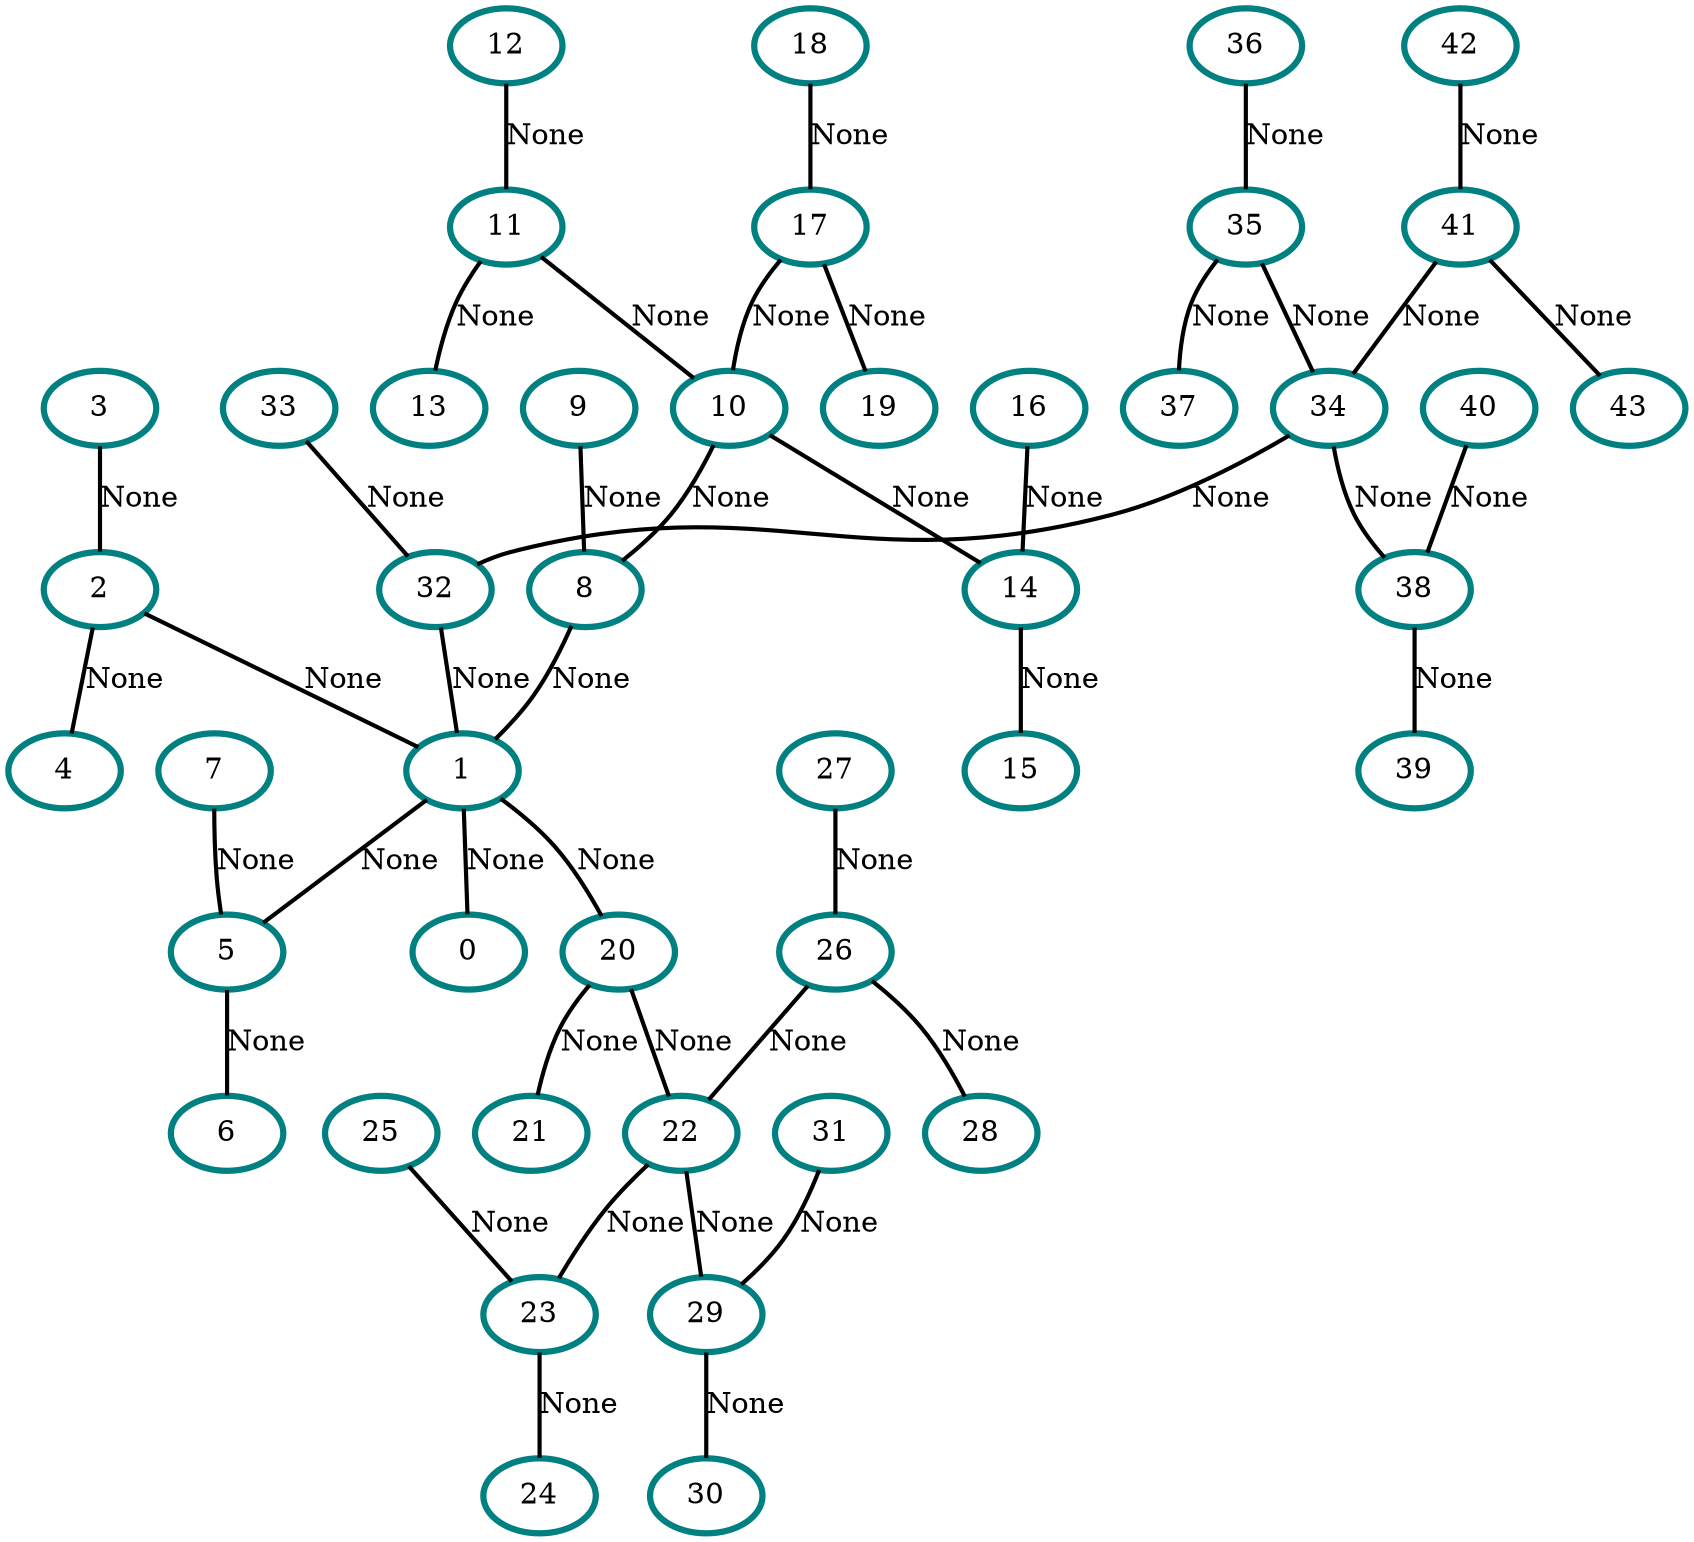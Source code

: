 graph G {
    0 [penwidth=3,label="0",color="teal"]
    1 [penwidth=3,label="1",color="teal"]
    2 [penwidth=3,label="2",color="teal"]
    3 [penwidth=3,label="3",color="teal"]
    4 [penwidth=3,label="4",color="teal"]
    5 [penwidth=3,label="5",color="teal"]
    6 [penwidth=3,label="6",color="teal"]
    7 [penwidth=3,label="7",color="teal"]
    8 [penwidth=3,label="8",color="teal"]
    9 [penwidth=3,label="9",color="teal"]
    10 [penwidth=3,label="10",color="teal"]
    11 [penwidth=3,label="11",color="teal"]
    12 [penwidth=3,label="12",color="teal"]
    13 [penwidth=3,label="13",color="teal"]
    14 [penwidth=3,label="14",color="teal"]
    15 [penwidth=3,label="15",color="teal"]
    16 [penwidth=3,label="16",color="teal"]
    17 [penwidth=3,label="17",color="teal"]
    18 [penwidth=3,label="18",color="teal"]
    19 [penwidth=3,label="19",color="teal"]
    20 [penwidth=3,label="20",color="teal"]
    21 [penwidth=3,label="21",color="teal"]
    22 [penwidth=3,label="22",color="teal"]
    23 [penwidth=3,label="23",color="teal"]
    24 [penwidth=3,label="24",color="teal"]
    25 [penwidth=3,label="25",color="teal"]
    26 [penwidth=3,label="26",color="teal"]
    27 [penwidth=3,label="27",color="teal"]
    28 [penwidth=3,label="28",color="teal"]
    29 [penwidth=3,label="29",color="teal"]
    30 [penwidth=3,label="30",color="teal"]
    31 [penwidth=3,label="31",color="teal"]
    32 [penwidth=3,label="32",color="teal"]
    33 [penwidth=3,label="33",color="teal"]
    34 [penwidth=3,label="34",color="teal"]
    35 [penwidth=3,label="35",color="teal"]
    36 [penwidth=3,label="36",color="teal"]
    37 [penwidth=3,label="37",color="teal"]
    38 [penwidth=3,label="38",color="teal"]
    39 [penwidth=3,label="39",color="teal"]
    40 [penwidth=3,label="40",color="teal"]
    41 [penwidth=3,label="41",color="teal"]
    42 [penwidth=3,label="42",color="teal"]
    43 [penwidth=3,label="43",color="teal"]

    1--0 [penwidth=2,label="None"]
    2--1 [penwidth=2,label="None"]
    3--2 [penwidth=2,label="None"]
    2--4 [penwidth=2,label="None"]
    1--5 [penwidth=2,label="None"]
    5--6 [penwidth=2,label="None"]
    7--5 [penwidth=2,label="None"]
    8--1 [penwidth=2,label="None"]
    9--8 [penwidth=2,label="None"]
    10--8 [penwidth=2,label="None"]
    11--10 [penwidth=2,label="None"]
    12--11 [penwidth=2,label="None"]
    11--13 [penwidth=2,label="None"]
    10--14 [penwidth=2,label="None"]
    14--15 [penwidth=2,label="None"]
    16--14 [penwidth=2,label="None"]
    17--10 [penwidth=2,label="None"]
    18--17 [penwidth=2,label="None"]
    17--19 [penwidth=2,label="None"]
    1--20 [penwidth=2,label="None"]
    20--21 [penwidth=2,label="None"]
    20--22 [penwidth=2,label="None"]
    22--23 [penwidth=2,label="None"]
    23--24 [penwidth=2,label="None"]
    25--23 [penwidth=2,label="None"]
    26--22 [penwidth=2,label="None"]
    27--26 [penwidth=2,label="None"]
    26--28 [penwidth=2,label="None"]
    22--29 [penwidth=2,label="None"]
    29--30 [penwidth=2,label="None"]
    31--29 [penwidth=2,label="None"]
    32--1 [penwidth=2,label="None"]
    33--32 [penwidth=2,label="None"]
    34--32 [penwidth=2,label="None"]
    35--34 [penwidth=2,label="None"]
    36--35 [penwidth=2,label="None"]
    35--37 [penwidth=2,label="None"]
    34--38 [penwidth=2,label="None"]
    38--39 [penwidth=2,label="None"]
    40--38 [penwidth=2,label="None"]
    41--34 [penwidth=2,label="None"]
    42--41 [penwidth=2,label="None"]
    41--43 [penwidth=2,label="None"]
}